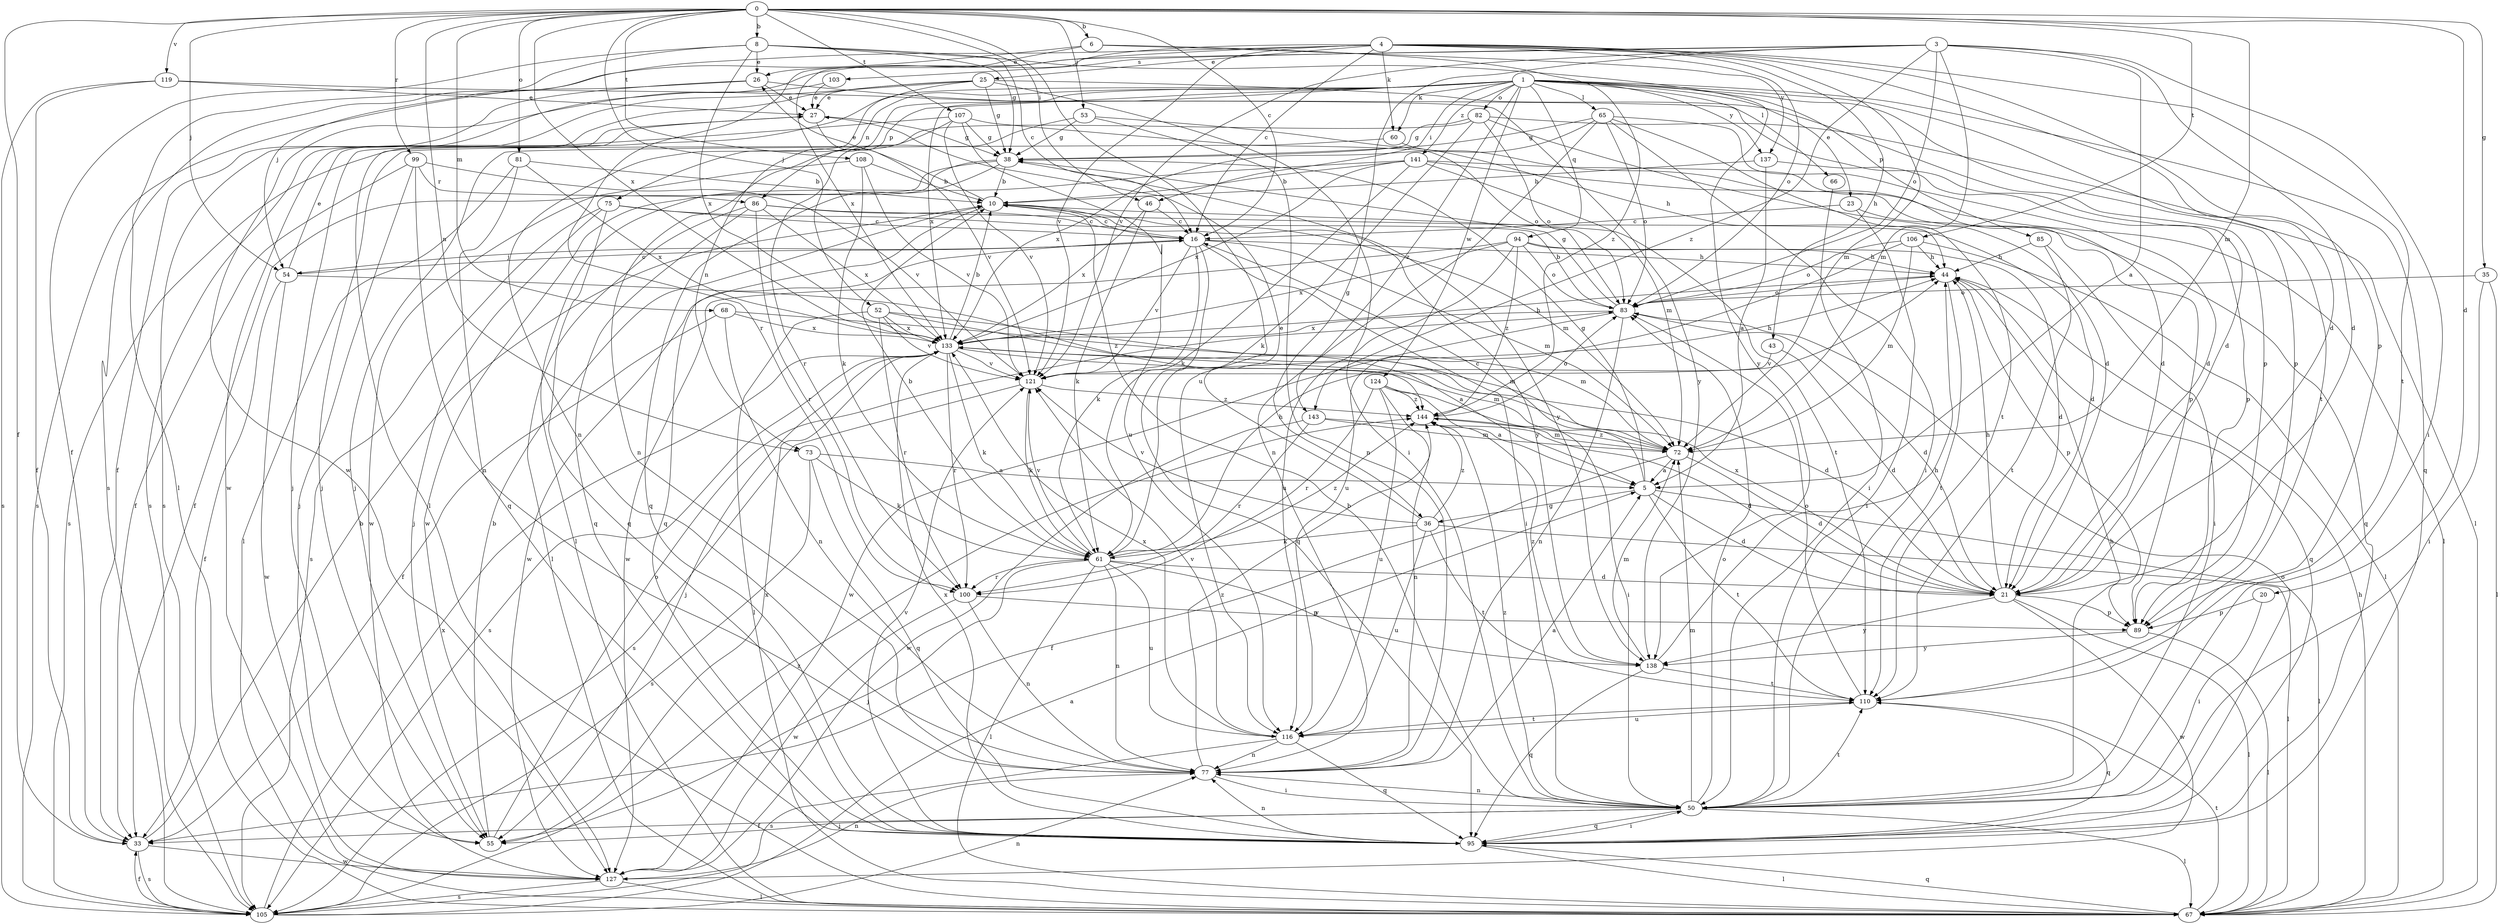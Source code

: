 strict digraph  {
0;
1;
3;
4;
5;
6;
8;
10;
16;
20;
21;
23;
25;
26;
27;
33;
35;
36;
38;
43;
44;
46;
50;
52;
53;
54;
55;
60;
61;
65;
66;
67;
68;
72;
73;
75;
77;
81;
82;
83;
85;
86;
89;
94;
95;
99;
100;
103;
105;
106;
107;
108;
110;
116;
119;
121;
124;
127;
133;
137;
138;
141;
143;
144;
0 -> 6  [label=b];
0 -> 8  [label=b];
0 -> 16  [label=c];
0 -> 20  [label=d];
0 -> 33  [label=f];
0 -> 35  [label=g];
0 -> 46  [label=i];
0 -> 52  [label=j];
0 -> 53  [label=j];
0 -> 54  [label=j];
0 -> 68  [label=m];
0 -> 72  [label=m];
0 -> 73  [label=n];
0 -> 81  [label=o];
0 -> 99  [label=r];
0 -> 106  [label=t];
0 -> 107  [label=t];
0 -> 108  [label=t];
0 -> 116  [label=u];
0 -> 119  [label=v];
0 -> 133  [label=x];
1 -> 23  [label=e];
1 -> 46  [label=i];
1 -> 60  [label=k];
1 -> 65  [label=l];
1 -> 66  [label=l];
1 -> 67  [label=l];
1 -> 73  [label=n];
1 -> 75  [label=n];
1 -> 82  [label=o];
1 -> 85  [label=p];
1 -> 86  [label=p];
1 -> 89  [label=p];
1 -> 94  [label=q];
1 -> 95  [label=q];
1 -> 110  [label=t];
1 -> 124  [label=w];
1 -> 133  [label=x];
1 -> 137  [label=y];
1 -> 141  [label=z];
1 -> 143  [label=z];
3 -> 5  [label=a];
3 -> 21  [label=d];
3 -> 36  [label=g];
3 -> 50  [label=i];
3 -> 72  [label=m];
3 -> 83  [label=o];
3 -> 103  [label=s];
3 -> 121  [label=v];
3 -> 127  [label=w];
3 -> 143  [label=z];
4 -> 16  [label=c];
4 -> 21  [label=d];
4 -> 25  [label=e];
4 -> 43  [label=h];
4 -> 60  [label=k];
4 -> 72  [label=m];
4 -> 83  [label=o];
4 -> 89  [label=p];
4 -> 100  [label=r];
4 -> 105  [label=s];
4 -> 110  [label=t];
4 -> 121  [label=v];
4 -> 133  [label=x];
5 -> 16  [label=c];
5 -> 21  [label=d];
5 -> 36  [label=g];
5 -> 38  [label=g];
5 -> 67  [label=l];
5 -> 110  [label=t];
6 -> 26  [label=e];
6 -> 54  [label=j];
6 -> 137  [label=y];
6 -> 144  [label=z];
8 -> 16  [label=c];
8 -> 26  [label=e];
8 -> 33  [label=f];
8 -> 38  [label=g];
8 -> 67  [label=l];
8 -> 133  [label=x];
8 -> 138  [label=y];
10 -> 16  [label=c];
10 -> 26  [label=e];
10 -> 95  [label=q];
10 -> 110  [label=t];
10 -> 138  [label=y];
16 -> 44  [label=h];
16 -> 50  [label=i];
16 -> 54  [label=j];
16 -> 61  [label=k];
16 -> 72  [label=m];
16 -> 95  [label=q];
16 -> 121  [label=v];
16 -> 127  [label=w];
20 -> 50  [label=i];
20 -> 89  [label=p];
21 -> 44  [label=h];
21 -> 67  [label=l];
21 -> 89  [label=p];
21 -> 127  [label=w];
21 -> 133  [label=x];
21 -> 138  [label=y];
23 -> 16  [label=c];
23 -> 50  [label=i];
23 -> 95  [label=q];
25 -> 27  [label=e];
25 -> 38  [label=g];
25 -> 50  [label=i];
25 -> 77  [label=n];
25 -> 89  [label=p];
25 -> 105  [label=s];
25 -> 127  [label=w];
26 -> 27  [label=e];
26 -> 33  [label=f];
26 -> 105  [label=s];
26 -> 138  [label=y];
27 -> 38  [label=g];
27 -> 55  [label=j];
27 -> 121  [label=v];
33 -> 10  [label=b];
33 -> 105  [label=s];
33 -> 127  [label=w];
35 -> 50  [label=i];
35 -> 67  [label=l];
35 -> 83  [label=o];
36 -> 27  [label=e];
36 -> 61  [label=k];
36 -> 67  [label=l];
36 -> 110  [label=t];
36 -> 116  [label=u];
36 -> 121  [label=v];
36 -> 144  [label=z];
38 -> 10  [label=b];
38 -> 33  [label=f];
38 -> 67  [label=l];
38 -> 95  [label=q];
38 -> 138  [label=y];
43 -> 21  [label=d];
43 -> 121  [label=v];
44 -> 83  [label=o];
44 -> 89  [label=p];
44 -> 95  [label=q];
44 -> 110  [label=t];
46 -> 16  [label=c];
46 -> 61  [label=k];
46 -> 133  [label=x];
50 -> 10  [label=b];
50 -> 33  [label=f];
50 -> 44  [label=h];
50 -> 55  [label=j];
50 -> 67  [label=l];
50 -> 72  [label=m];
50 -> 77  [label=n];
50 -> 83  [label=o];
50 -> 95  [label=q];
50 -> 110  [label=t];
50 -> 144  [label=z];
52 -> 5  [label=a];
52 -> 67  [label=l];
52 -> 72  [label=m];
52 -> 100  [label=r];
52 -> 121  [label=v];
52 -> 133  [label=x];
53 -> 38  [label=g];
53 -> 44  [label=h];
53 -> 77  [label=n];
53 -> 100  [label=r];
54 -> 16  [label=c];
54 -> 27  [label=e];
54 -> 33  [label=f];
54 -> 127  [label=w];
54 -> 144  [label=z];
55 -> 10  [label=b];
55 -> 83  [label=o];
55 -> 133  [label=x];
60 -> 21  [label=d];
60 -> 55  [label=j];
61 -> 10  [label=b];
61 -> 21  [label=d];
61 -> 44  [label=h];
61 -> 55  [label=j];
61 -> 67  [label=l];
61 -> 77  [label=n];
61 -> 100  [label=r];
61 -> 116  [label=u];
61 -> 121  [label=v];
61 -> 138  [label=y];
61 -> 144  [label=z];
65 -> 21  [label=d];
65 -> 38  [label=g];
65 -> 50  [label=i];
65 -> 77  [label=n];
65 -> 83  [label=o];
65 -> 110  [label=t];
65 -> 133  [label=x];
66 -> 50  [label=i];
67 -> 44  [label=h];
67 -> 95  [label=q];
67 -> 110  [label=t];
68 -> 33  [label=f];
68 -> 72  [label=m];
68 -> 77  [label=n];
68 -> 133  [label=x];
72 -> 5  [label=a];
72 -> 21  [label=d];
72 -> 33  [label=f];
72 -> 144  [label=z];
73 -> 5  [label=a];
73 -> 61  [label=k];
73 -> 95  [label=q];
73 -> 105  [label=s];
75 -> 16  [label=c];
75 -> 55  [label=j];
75 -> 72  [label=m];
75 -> 95  [label=q];
75 -> 105  [label=s];
77 -> 5  [label=a];
77 -> 50  [label=i];
77 -> 144  [label=z];
81 -> 10  [label=b];
81 -> 67  [label=l];
81 -> 95  [label=q];
81 -> 133  [label=x];
82 -> 21  [label=d];
82 -> 38  [label=g];
82 -> 55  [label=j];
82 -> 61  [label=k];
82 -> 67  [label=l];
82 -> 83  [label=o];
83 -> 10  [label=b];
83 -> 21  [label=d];
83 -> 38  [label=g];
83 -> 77  [label=n];
83 -> 127  [label=w];
83 -> 133  [label=x];
85 -> 44  [label=h];
85 -> 50  [label=i];
85 -> 110  [label=t];
86 -> 16  [label=c];
86 -> 21  [label=d];
86 -> 67  [label=l];
86 -> 95  [label=q];
86 -> 100  [label=r];
86 -> 133  [label=x];
89 -> 67  [label=l];
89 -> 138  [label=y];
94 -> 21  [label=d];
94 -> 44  [label=h];
94 -> 83  [label=o];
94 -> 116  [label=u];
94 -> 127  [label=w];
94 -> 133  [label=x];
94 -> 144  [label=z];
95 -> 50  [label=i];
95 -> 67  [label=l];
95 -> 77  [label=n];
95 -> 83  [label=o];
95 -> 121  [label=v];
95 -> 133  [label=x];
99 -> 33  [label=f];
99 -> 55  [label=j];
99 -> 77  [label=n];
99 -> 121  [label=v];
99 -> 86  [label=r];
100 -> 77  [label=n];
100 -> 89  [label=p];
100 -> 127  [label=w];
103 -> 27  [label=e];
103 -> 105  [label=s];
105 -> 5  [label=a];
105 -> 33  [label=f];
105 -> 77  [label=n];
105 -> 133  [label=x];
105 -> 144  [label=z];
106 -> 44  [label=h];
106 -> 67  [label=l];
106 -> 72  [label=m];
106 -> 83  [label=o];
106 -> 116  [label=u];
107 -> 38  [label=g];
107 -> 77  [label=n];
107 -> 83  [label=o];
107 -> 105  [label=s];
107 -> 116  [label=u];
107 -> 121  [label=v];
108 -> 10  [label=b];
108 -> 61  [label=k];
108 -> 121  [label=v];
108 -> 127  [label=w];
110 -> 83  [label=o];
110 -> 95  [label=q];
110 -> 116  [label=u];
116 -> 77  [label=n];
116 -> 95  [label=q];
116 -> 105  [label=s];
116 -> 110  [label=t];
116 -> 121  [label=v];
116 -> 133  [label=x];
119 -> 21  [label=d];
119 -> 27  [label=e];
119 -> 33  [label=f];
119 -> 105  [label=s];
121 -> 44  [label=h];
121 -> 61  [label=k];
121 -> 105  [label=s];
121 -> 144  [label=z];
124 -> 5  [label=a];
124 -> 50  [label=i];
124 -> 77  [label=n];
124 -> 100  [label=r];
124 -> 116  [label=u];
124 -> 144  [label=z];
127 -> 67  [label=l];
127 -> 77  [label=n];
127 -> 105  [label=s];
133 -> 10  [label=b];
133 -> 21  [label=d];
133 -> 44  [label=h];
133 -> 55  [label=j];
133 -> 61  [label=k];
133 -> 72  [label=m];
133 -> 100  [label=r];
133 -> 105  [label=s];
133 -> 121  [label=v];
137 -> 5  [label=a];
137 -> 10  [label=b];
137 -> 89  [label=p];
138 -> 44  [label=h];
138 -> 72  [label=m];
138 -> 95  [label=q];
138 -> 110  [label=t];
138 -> 144  [label=z];
141 -> 10  [label=b];
141 -> 61  [label=k];
141 -> 67  [label=l];
141 -> 72  [label=m];
141 -> 89  [label=p];
141 -> 127  [label=w];
141 -> 133  [label=x];
143 -> 21  [label=d];
143 -> 72  [label=m];
143 -> 100  [label=r];
143 -> 127  [label=w];
144 -> 72  [label=m];
144 -> 83  [label=o];
}
